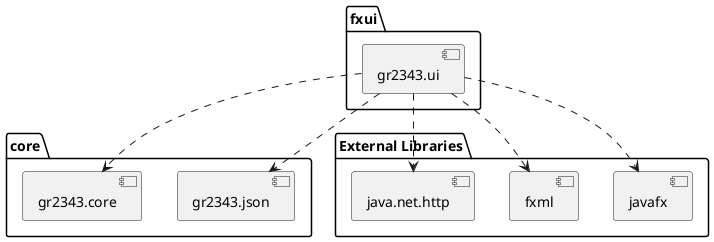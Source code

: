 @startuml package_diagram

package core {
    [gr2343.json] 
    [gr2343.core] 
}

package fxui {
    [gr2343.ui] 
}

package "External Libraries" {
    [javafx]
    [fxml]
    [java.net.http]
}

[gr2343.ui] ..> [javafx]
[gr2343.ui] ..> [fxml]
[gr2343.ui] ..> [gr2343.core]
[gr2343.ui] ..> [gr2343.json]
[gr2343.ui] ..> [java.net.http]

@enduml
